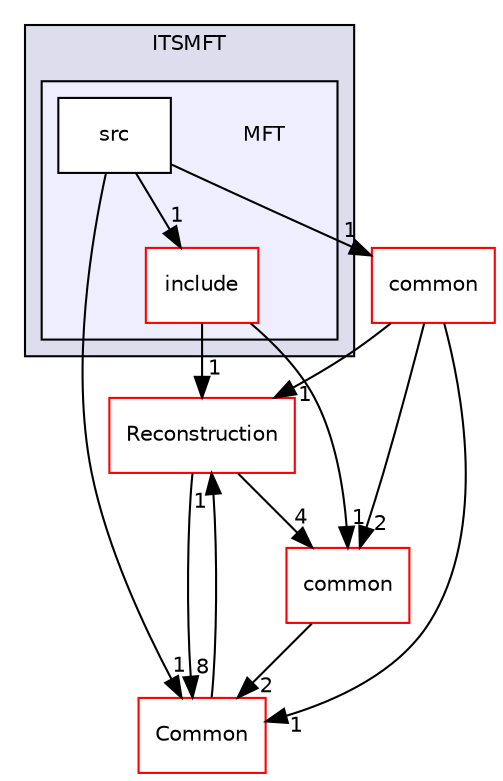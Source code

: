 digraph "/home/travis/build/AliceO2Group/AliceO2/DataFormats/Detectors/ITSMFT/MFT" {
  bgcolor=transparent;
  compound=true
  node [ fontsize="10", fontname="Helvetica"];
  edge [ labelfontsize="10", labelfontname="Helvetica"];
  subgraph clusterdir_ff53c4a4c37940dfaa1ef75e68c4ec2e {
    graph [ bgcolor="#ddddee", pencolor="black", label="ITSMFT" fontname="Helvetica", fontsize="10", URL="dir_ff53c4a4c37940dfaa1ef75e68c4ec2e.html"]
  subgraph clusterdir_25272d395c0fdb531d4aff346d96238f {
    graph [ bgcolor="#eeeeff", pencolor="black", label="" URL="dir_25272d395c0fdb531d4aff346d96238f.html"];
    dir_25272d395c0fdb531d4aff346d96238f [shape=plaintext label="MFT"];
    dir_eb970d2ac00ce12d8b982d15b47bc8a9 [shape=box label="include" color="red" fillcolor="white" style="filled" URL="dir_eb970d2ac00ce12d8b982d15b47bc8a9.html"];
    dir_7c281addef852c536c8e0c04067ee355 [shape=box label="src" color="black" fillcolor="white" style="filled" URL="dir_7c281addef852c536c8e0c04067ee355.html"];
  }
  }
  dir_d269712cc31e133b892a3b3f6424741a [shape=box label="Reconstruction" color="red" URL="dir_d269712cc31e133b892a3b3f6424741a.html"];
  dir_4ab6b4cc6a7edbff49100e9123df213f [shape=box label="Common" color="red" URL="dir_4ab6b4cc6a7edbff49100e9123df213f.html"];
  dir_7924ba4398ae4560cd37376e44666c6d [shape=box label="common" color="red" URL="dir_7924ba4398ae4560cd37376e44666c6d.html"];
  dir_a24d6d0829ce59989bf769e9c553cbcc [shape=box label="common" color="red" URL="dir_a24d6d0829ce59989bf769e9c553cbcc.html"];
  dir_d269712cc31e133b892a3b3f6424741a->dir_4ab6b4cc6a7edbff49100e9123df213f [headlabel="8", labeldistance=1.5 headhref="dir_000223_000026.html"];
  dir_d269712cc31e133b892a3b3f6424741a->dir_7924ba4398ae4560cd37376e44666c6d [headlabel="4", labeldistance=1.5 headhref="dir_000223_000069.html"];
  dir_4ab6b4cc6a7edbff49100e9123df213f->dir_d269712cc31e133b892a3b3f6424741a [headlabel="1", labeldistance=1.5 headhref="dir_000026_000223.html"];
  dir_7924ba4398ae4560cd37376e44666c6d->dir_4ab6b4cc6a7edbff49100e9123df213f [headlabel="2", labeldistance=1.5 headhref="dir_000069_000026.html"];
  dir_7c281addef852c536c8e0c04067ee355->dir_4ab6b4cc6a7edbff49100e9123df213f [headlabel="1", labeldistance=1.5 headhref="dir_000222_000026.html"];
  dir_7c281addef852c536c8e0c04067ee355->dir_eb970d2ac00ce12d8b982d15b47bc8a9 [headlabel="1", labeldistance=1.5 headhref="dir_000222_000220.html"];
  dir_7c281addef852c536c8e0c04067ee355->dir_a24d6d0829ce59989bf769e9c553cbcc [headlabel="1", labeldistance=1.5 headhref="dir_000222_000091.html"];
  dir_eb970d2ac00ce12d8b982d15b47bc8a9->dir_d269712cc31e133b892a3b3f6424741a [headlabel="1", labeldistance=1.5 headhref="dir_000220_000223.html"];
  dir_eb970d2ac00ce12d8b982d15b47bc8a9->dir_7924ba4398ae4560cd37376e44666c6d [headlabel="1", labeldistance=1.5 headhref="dir_000220_000069.html"];
  dir_a24d6d0829ce59989bf769e9c553cbcc->dir_d269712cc31e133b892a3b3f6424741a [headlabel="1", labeldistance=1.5 headhref="dir_000091_000223.html"];
  dir_a24d6d0829ce59989bf769e9c553cbcc->dir_4ab6b4cc6a7edbff49100e9123df213f [headlabel="1", labeldistance=1.5 headhref="dir_000091_000026.html"];
  dir_a24d6d0829ce59989bf769e9c553cbcc->dir_7924ba4398ae4560cd37376e44666c6d [headlabel="2", labeldistance=1.5 headhref="dir_000091_000069.html"];
}
